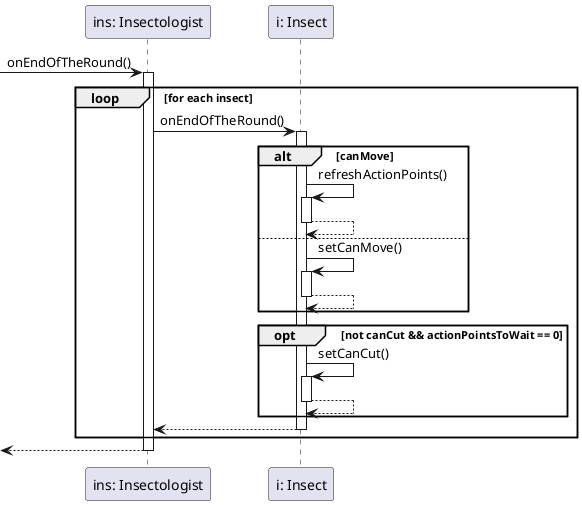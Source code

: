 @startuml Insectologist.onEndOfTheRound

participant "ins: Insectologist" as ins
participant "i: Insect" as i

-> ins: onEndOfTheRound()
activate ins

loop for each insect

	ins -> i: onEndOfTheRound()
	activate i

	alt canMove
		i -> i: refreshActionPoints()
		activate i

		i --> i
		deactivate i
	else
		i -> i: setCanMove()
		activate i

		i --> i
		deactivate i
	end

	opt not canCut && actionPointsToWait == 0
		i -> i: setCanCut()
		activate i

		i --> i
		deactivate i
	end

	ins <-- i
	deactivate i

end

<-- ins
deactivate ins

@enduml